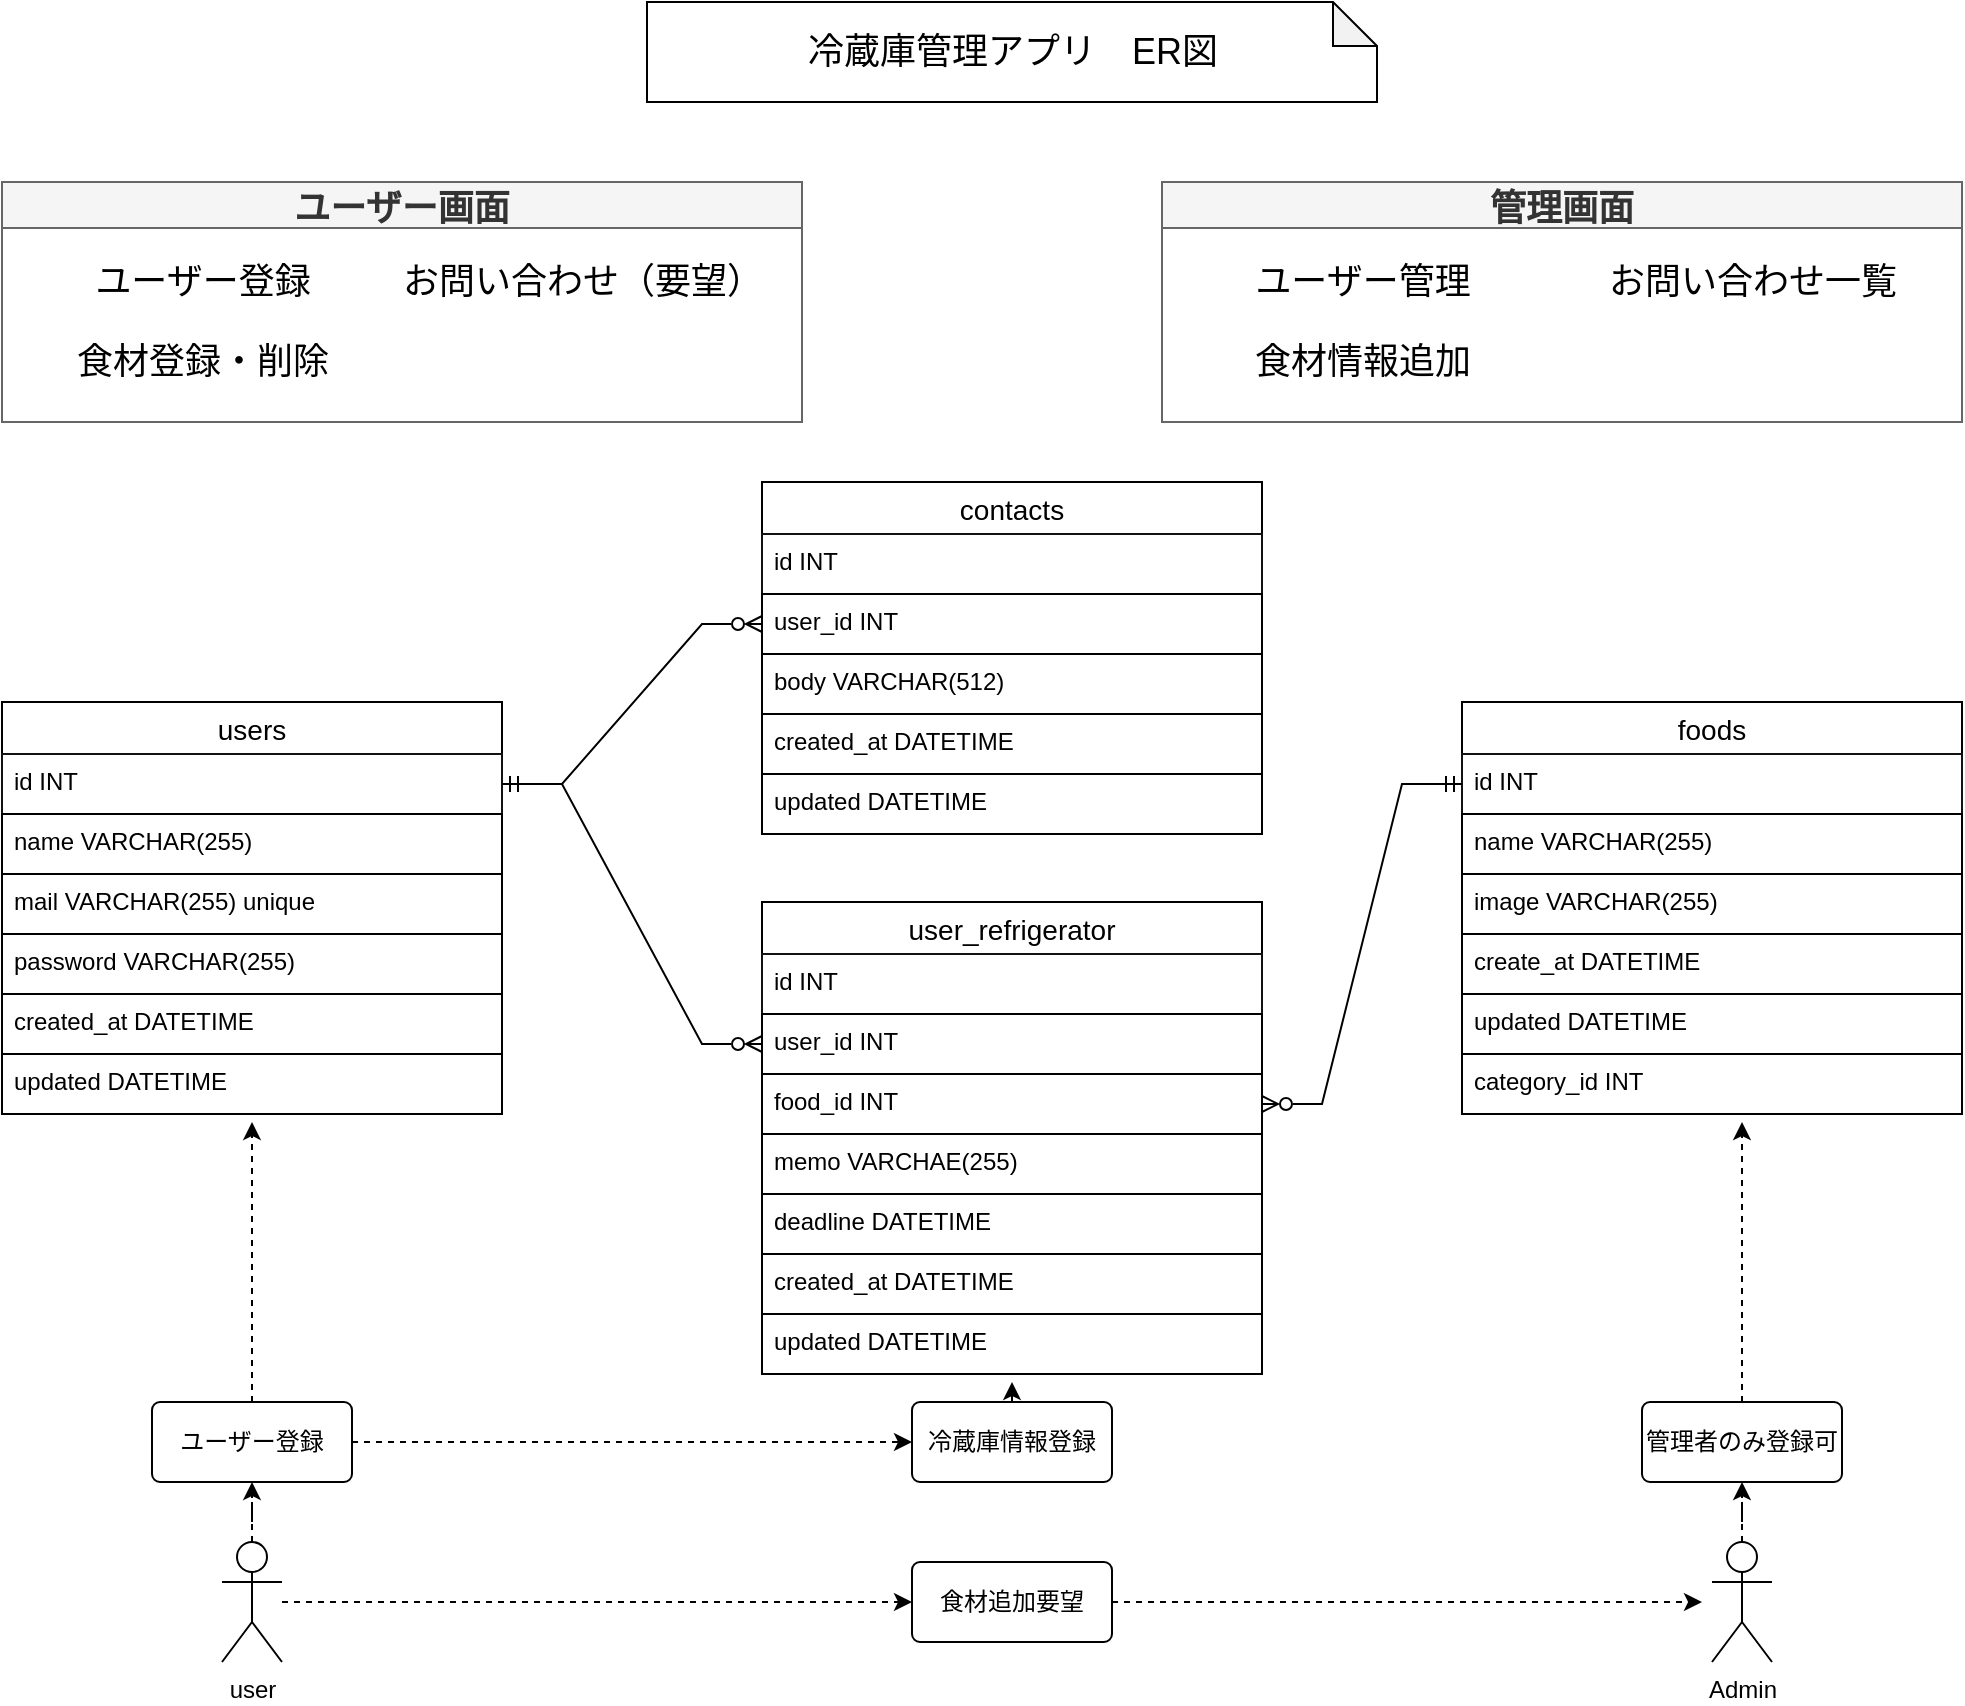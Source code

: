 <mxfile version="20.2.3" type="device"><diagram id="R2lEEEUBdFMjLlhIrx00" name="Page-1"><mxGraphModel dx="498" dy="1410" grid="1" gridSize="10" guides="1" tooltips="1" connect="1" arrows="1" fold="1" page="1" pageScale="1" pageWidth="850" pageHeight="1100" math="0" shadow="0" extFonts="Permanent Marker^https://fonts.googleapis.com/css?family=Permanent+Marker"><root><mxCell id="0"/><mxCell id="1" parent="0"/><mxCell id="7YcwdD1IMy-3RrJlv6V8-61" style="edgeStyle=entityRelationEdgeStyle;rounded=0;orthogonalLoop=1;jettySize=auto;html=1;exitX=1;exitY=0.5;exitDx=0;exitDy=0;entryX=0;entryY=0.5;entryDx=0;entryDy=0;endArrow=ERzeroToMany;endFill=0;" edge="1" parent="1" source="7YcwdD1IMy-3RrJlv6V8-2" target="7YcwdD1IMy-3RrJlv6V8-29"><mxGeometry relative="1" as="geometry"><mxPoint x="400" y="363" as="targetPoint"/></mxGeometry></mxCell><mxCell id="7YcwdD1IMy-3RrJlv6V8-1" value="users" style="swimlane;fontStyle=0;childLayout=stackLayout;horizontal=1;startSize=26;horizontalStack=0;resizeParent=1;resizeParentMax=0;resizeLast=0;collapsible=1;marginBottom=0;align=center;fontSize=14;" vertex="1" parent="1"><mxGeometry x="30" y="160" width="250" height="206" as="geometry"><mxRectangle x="120" y="260" width="70" height="30" as="alternateBounds"/></mxGeometry></mxCell><mxCell id="7YcwdD1IMy-3RrJlv6V8-2" value="id INT" style="text;strokeColor=#121212;fillColor=none;spacingLeft=4;spacingRight=4;overflow=hidden;rotatable=0;points=[[0,0.5],[1,0.5]];portConstraint=eastwest;fontSize=12;" vertex="1" parent="7YcwdD1IMy-3RrJlv6V8-1"><mxGeometry y="26" width="250" height="30" as="geometry"/></mxCell><mxCell id="7YcwdD1IMy-3RrJlv6V8-3" value="name VARCHAR(255)" style="text;strokeColor=#000000;fillColor=none;spacingLeft=4;spacingRight=4;overflow=hidden;rotatable=0;points=[[0,0.5],[1,0.5]];portConstraint=eastwest;fontSize=12;" vertex="1" parent="7YcwdD1IMy-3RrJlv6V8-1"><mxGeometry y="56" width="250" height="30" as="geometry"/></mxCell><mxCell id="7YcwdD1IMy-3RrJlv6V8-4" value="mail VARCHAR(255) unique" style="text;strokeColor=#000000;fillColor=none;spacingLeft=4;spacingRight=4;overflow=hidden;rotatable=0;points=[[0,0.5],[1,0.5]];portConstraint=eastwest;fontSize=12;" vertex="1" parent="7YcwdD1IMy-3RrJlv6V8-1"><mxGeometry y="86" width="250" height="30" as="geometry"/></mxCell><mxCell id="7YcwdD1IMy-3RrJlv6V8-14" value="password VARCHAR(255)" style="text;strokeColor=#000000;fillColor=none;spacingLeft=4;spacingRight=4;overflow=hidden;rotatable=0;points=[[0,0.5],[1,0.5]];portConstraint=eastwest;fontSize=12;" vertex="1" parent="7YcwdD1IMy-3RrJlv6V8-1"><mxGeometry y="116" width="250" height="30" as="geometry"/></mxCell><mxCell id="7YcwdD1IMy-3RrJlv6V8-15" value="created_at DATETIME" style="text;strokeColor=#000000;fillColor=none;spacingLeft=4;spacingRight=4;overflow=hidden;rotatable=0;points=[[0,0.5],[1,0.5]];portConstraint=eastwest;fontSize=12;" vertex="1" parent="7YcwdD1IMy-3RrJlv6V8-1"><mxGeometry y="146" width="250" height="30" as="geometry"/></mxCell><mxCell id="7YcwdD1IMy-3RrJlv6V8-33" value="updated DATETIME" style="text;strokeColor=#000000;fillColor=none;spacingLeft=4;spacingRight=4;overflow=hidden;rotatable=0;points=[[0,0.5],[1,0.5]];portConstraint=eastwest;fontSize=12;" vertex="1" parent="7YcwdD1IMy-3RrJlv6V8-1"><mxGeometry y="176" width="250" height="30" as="geometry"/></mxCell><mxCell id="7YcwdD1IMy-3RrJlv6V8-20" value="foods" style="swimlane;fontStyle=0;childLayout=stackLayout;horizontal=1;startSize=26;horizontalStack=0;resizeParent=1;resizeParentMax=0;resizeLast=0;collapsible=1;marginBottom=0;align=center;fontSize=14;" vertex="1" parent="1"><mxGeometry x="760" y="160" width="250" height="206" as="geometry"><mxRectangle x="120" y="260" width="70" height="30" as="alternateBounds"/></mxGeometry></mxCell><mxCell id="7YcwdD1IMy-3RrJlv6V8-21" value="id INT" style="text;strokeColor=#121212;fillColor=none;spacingLeft=4;spacingRight=4;overflow=hidden;rotatable=0;points=[[0,0.5],[1,0.5]];portConstraint=eastwest;fontSize=12;" vertex="1" parent="7YcwdD1IMy-3RrJlv6V8-20"><mxGeometry y="26" width="250" height="30" as="geometry"/></mxCell><mxCell id="7YcwdD1IMy-3RrJlv6V8-22" value="name VARCHAR(255)" style="text;strokeColor=#000000;fillColor=none;spacingLeft=4;spacingRight=4;overflow=hidden;rotatable=0;points=[[0,0.5],[1,0.5]];portConstraint=eastwest;fontSize=12;" vertex="1" parent="7YcwdD1IMy-3RrJlv6V8-20"><mxGeometry y="56" width="250" height="30" as="geometry"/></mxCell><mxCell id="7YcwdD1IMy-3RrJlv6V8-25" value="image VARCHAR(255)" style="text;strokeColor=#000000;fillColor=none;spacingLeft=4;spacingRight=4;overflow=hidden;rotatable=0;points=[[0,0.5],[1,0.5]];portConstraint=eastwest;fontSize=12;" vertex="1" parent="7YcwdD1IMy-3RrJlv6V8-20"><mxGeometry y="86" width="250" height="30" as="geometry"/></mxCell><mxCell id="7YcwdD1IMy-3RrJlv6V8-26" value="create_at DATETIME" style="text;strokeColor=#000000;fillColor=none;spacingLeft=4;spacingRight=4;overflow=hidden;rotatable=0;points=[[0,0.5],[1,0.5]];portConstraint=eastwest;fontSize=12;" vertex="1" parent="7YcwdD1IMy-3RrJlv6V8-20"><mxGeometry y="116" width="250" height="30" as="geometry"/></mxCell><mxCell id="7YcwdD1IMy-3RrJlv6V8-37" value="updated DATETIME" style="text;strokeColor=#000000;fillColor=none;spacingLeft=4;spacingRight=4;overflow=hidden;rotatable=0;points=[[0,0.5],[1,0.5]];portConstraint=eastwest;fontSize=12;" vertex="1" parent="7YcwdD1IMy-3RrJlv6V8-20"><mxGeometry y="146" width="250" height="30" as="geometry"/></mxCell><mxCell id="7YcwdD1IMy-3RrJlv6V8-93" value="category_id INT" style="text;strokeColor=#000000;fillColor=none;spacingLeft=4;spacingRight=4;overflow=hidden;rotatable=0;points=[[0,0.5],[1,0.5]];portConstraint=eastwest;fontSize=12;" vertex="1" parent="7YcwdD1IMy-3RrJlv6V8-20"><mxGeometry y="176" width="250" height="30" as="geometry"/></mxCell><mxCell id="7YcwdD1IMy-3RrJlv6V8-27" value="user_refrigerator" style="swimlane;fontStyle=0;childLayout=stackLayout;horizontal=1;startSize=26;horizontalStack=0;resizeParent=1;resizeParentMax=0;resizeLast=0;collapsible=1;marginBottom=0;align=center;fontSize=14;" vertex="1" parent="1"><mxGeometry x="410" y="260" width="250" height="236" as="geometry"><mxRectangle x="120" y="260" width="70" height="30" as="alternateBounds"/></mxGeometry></mxCell><mxCell id="7YcwdD1IMy-3RrJlv6V8-28" value="id INT" style="text;strokeColor=#121212;fillColor=none;spacingLeft=4;spacingRight=4;overflow=hidden;rotatable=0;points=[[0,0.5],[1,0.5]];portConstraint=eastwest;fontSize=12;" vertex="1" parent="7YcwdD1IMy-3RrJlv6V8-27"><mxGeometry y="26" width="250" height="30" as="geometry"/></mxCell><mxCell id="7YcwdD1IMy-3RrJlv6V8-29" value="user_id INT" style="text;strokeColor=#000000;fillColor=none;spacingLeft=4;spacingRight=4;overflow=hidden;rotatable=0;points=[[0,0.5],[1,0.5]];portConstraint=eastwest;fontSize=12;" vertex="1" parent="7YcwdD1IMy-3RrJlv6V8-27"><mxGeometry y="56" width="250" height="30" as="geometry"/></mxCell><mxCell id="7YcwdD1IMy-3RrJlv6V8-30" value="food_id INT" style="text;strokeColor=#000000;fillColor=none;spacingLeft=4;spacingRight=4;overflow=hidden;rotatable=0;points=[[0,0.5],[1,0.5]];portConstraint=eastwest;fontSize=12;" vertex="1" parent="7YcwdD1IMy-3RrJlv6V8-27"><mxGeometry y="86" width="250" height="30" as="geometry"/></mxCell><mxCell id="7YcwdD1IMy-3RrJlv6V8-95" value="memo VARCHAE(255)" style="text;strokeColor=#000000;fillColor=none;spacingLeft=4;spacingRight=4;overflow=hidden;rotatable=0;points=[[0,0.5],[1,0.5]];portConstraint=eastwest;fontSize=12;" vertex="1" parent="7YcwdD1IMy-3RrJlv6V8-27"><mxGeometry y="116" width="250" height="30" as="geometry"/></mxCell><mxCell id="7YcwdD1IMy-3RrJlv6V8-38" value="deadline DATETIME" style="text;strokeColor=#000000;fillColor=none;spacingLeft=4;spacingRight=4;overflow=hidden;rotatable=0;points=[[0,0.5],[1,0.5]];portConstraint=eastwest;fontSize=12;" vertex="1" parent="7YcwdD1IMy-3RrJlv6V8-27"><mxGeometry y="146" width="250" height="30" as="geometry"/></mxCell><mxCell id="7YcwdD1IMy-3RrJlv6V8-32" value="created_at DATETIME" style="text;strokeColor=#000000;fillColor=none;spacingLeft=4;spacingRight=4;overflow=hidden;rotatable=0;points=[[0,0.5],[1,0.5]];portConstraint=eastwest;fontSize=12;" vertex="1" parent="7YcwdD1IMy-3RrJlv6V8-27"><mxGeometry y="176" width="250" height="30" as="geometry"/></mxCell><mxCell id="7YcwdD1IMy-3RrJlv6V8-36" value="updated DATETIME" style="text;strokeColor=#000000;fillColor=none;spacingLeft=4;spacingRight=4;overflow=hidden;rotatable=0;points=[[0,0.5],[1,0.5]];portConstraint=eastwest;fontSize=12;" vertex="1" parent="7YcwdD1IMy-3RrJlv6V8-27"><mxGeometry y="206" width="250" height="30" as="geometry"/></mxCell><mxCell id="7YcwdD1IMy-3RrJlv6V8-59" style="edgeStyle=orthogonalEdgeStyle;rounded=0;orthogonalLoop=1;jettySize=auto;html=1;dashed=1;" edge="1" parent="1" source="7YcwdD1IMy-3RrJlv6V8-39"><mxGeometry relative="1" as="geometry"><mxPoint x="900" y="370" as="targetPoint"/></mxGeometry></mxCell><mxCell id="7YcwdD1IMy-3RrJlv6V8-39" value="管理者のみ登録可" style="rounded=1;arcSize=10;whiteSpace=wrap;html=1;align=center;strokeColor=#000000;" vertex="1" parent="1"><mxGeometry x="850" y="510" width="100" height="40" as="geometry"/></mxCell><mxCell id="7YcwdD1IMy-3RrJlv6V8-43" style="edgeStyle=orthogonalEdgeStyle;rounded=0;orthogonalLoop=1;jettySize=auto;html=1;dashed=1;" edge="1" parent="1" source="7YcwdD1IMy-3RrJlv6V8-41"><mxGeometry relative="1" as="geometry"><mxPoint x="155" y="370" as="targetPoint"/></mxGeometry></mxCell><mxCell id="7YcwdD1IMy-3RrJlv6V8-67" style="edgeStyle=entityRelationEdgeStyle;rounded=0;orthogonalLoop=1;jettySize=auto;html=1;entryX=0;entryY=0.5;entryDx=0;entryDy=0;endArrow=classic;endFill=1;dashed=1;" edge="1" parent="1" source="7YcwdD1IMy-3RrJlv6V8-41" target="7YcwdD1IMy-3RrJlv6V8-66"><mxGeometry relative="1" as="geometry"/></mxCell><mxCell id="7YcwdD1IMy-3RrJlv6V8-41" value="ユーザー登録" style="rounded=1;arcSize=10;whiteSpace=wrap;html=1;align=center;strokeColor=#000000;" vertex="1" parent="1"><mxGeometry x="105" y="510" width="100" height="40" as="geometry"/></mxCell><mxCell id="7YcwdD1IMy-3RrJlv6V8-45" style="edgeStyle=orthogonalEdgeStyle;rounded=0;orthogonalLoop=1;jettySize=auto;html=1;entryX=0.5;entryY=1;entryDx=0;entryDy=0;dashed=1;" edge="1" parent="1" source="7YcwdD1IMy-3RrJlv6V8-44" target="7YcwdD1IMy-3RrJlv6V8-41"><mxGeometry relative="1" as="geometry"/></mxCell><mxCell id="7YcwdD1IMy-3RrJlv6V8-58" style="edgeStyle=orthogonalEdgeStyle;rounded=0;orthogonalLoop=1;jettySize=auto;html=1;dashed=1;entryX=0;entryY=0.5;entryDx=0;entryDy=0;" edge="1" parent="1" source="7YcwdD1IMy-3RrJlv6V8-44" target="7YcwdD1IMy-3RrJlv6V8-53"><mxGeometry relative="1" as="geometry"><mxPoint x="250" y="460" as="targetPoint"/><Array as="points"><mxPoint x="410" y="610"/><mxPoint x="410" y="610"/></Array></mxGeometry></mxCell><mxCell id="7YcwdD1IMy-3RrJlv6V8-44" value="user&lt;br&gt;" style="shape=umlActor;verticalLabelPosition=bottom;verticalAlign=top;html=1;outlineConnect=0;strokeColor=#000000;" vertex="1" parent="1"><mxGeometry x="140" y="580" width="30" height="60" as="geometry"/></mxCell><mxCell id="7YcwdD1IMy-3RrJlv6V8-49" style="edgeStyle=orthogonalEdgeStyle;rounded=0;orthogonalLoop=1;jettySize=auto;html=1;entryX=0.5;entryY=1;entryDx=0;entryDy=0;dashed=1;" edge="1" parent="1" source="7YcwdD1IMy-3RrJlv6V8-47" target="7YcwdD1IMy-3RrJlv6V8-39"><mxGeometry relative="1" as="geometry"/></mxCell><mxCell id="7YcwdD1IMy-3RrJlv6V8-47" value="Admin" style="shape=umlActor;verticalLabelPosition=bottom;verticalAlign=top;html=1;outlineConnect=0;strokeColor=#000000;" vertex="1" parent="1"><mxGeometry x="885" y="580" width="30" height="60" as="geometry"/></mxCell><mxCell id="7YcwdD1IMy-3RrJlv6V8-60" style="edgeStyle=orthogonalEdgeStyle;rounded=0;orthogonalLoop=1;jettySize=auto;html=1;dashed=1;" edge="1" parent="1" source="7YcwdD1IMy-3RrJlv6V8-53"><mxGeometry relative="1" as="geometry"><mxPoint x="880" y="610" as="targetPoint"/></mxGeometry></mxCell><mxCell id="7YcwdD1IMy-3RrJlv6V8-53" value="食材追加要望" style="rounded=1;arcSize=10;whiteSpace=wrap;html=1;align=center;strokeColor=#000000;" vertex="1" parent="1"><mxGeometry x="485" y="590" width="100" height="40" as="geometry"/></mxCell><mxCell id="7YcwdD1IMy-3RrJlv6V8-64" style="edgeStyle=entityRelationEdgeStyle;rounded=0;orthogonalLoop=1;jettySize=auto;html=1;exitX=0;exitY=0.5;exitDx=0;exitDy=0;entryX=1;entryY=0.5;entryDx=0;entryDy=0;endArrow=ERzeroToMany;endFill=0;startArrow=ERmandOne;startFill=0;" edge="1" parent="1" source="7YcwdD1IMy-3RrJlv6V8-21" target="7YcwdD1IMy-3RrJlv6V8-30"><mxGeometry relative="1" as="geometry"/></mxCell><mxCell id="7YcwdD1IMy-3RrJlv6V8-66" value="冷蔵庫情報登録" style="rounded=1;arcSize=10;whiteSpace=wrap;html=1;align=center;strokeColor=#000000;" vertex="1" parent="1"><mxGeometry x="485" y="510" width="100" height="40" as="geometry"/></mxCell><mxCell id="7YcwdD1IMy-3RrJlv6V8-71" value="" style="endArrow=classic;html=1;rounded=0;dashed=1;" edge="1" parent="1"><mxGeometry width="50" height="50" relative="1" as="geometry"><mxPoint x="535" y="510" as="sourcePoint"/><mxPoint x="535" y="500" as="targetPoint"/></mxGeometry></mxCell><mxCell id="7YcwdD1IMy-3RrJlv6V8-72" value="&lt;font style=&quot;font-size: 18px;&quot;&gt;冷蔵庫管理アプリ　ER図&lt;/font&gt;" style="shape=note;whiteSpace=wrap;html=1;backgroundOutline=1;darkOpacity=0.05;strokeColor=#000000;size=22;" vertex="1" parent="1"><mxGeometry x="352.5" y="-190" width="365" height="50" as="geometry"/></mxCell><mxCell id="7YcwdD1IMy-3RrJlv6V8-75" value="管理画面" style="swimlane;fontSize=18;strokeColor=#666666;fillColor=#f5f5f5;fontColor=#333333;" vertex="1" parent="1"><mxGeometry x="610" y="-100" width="400" height="120" as="geometry"/></mxCell><mxCell id="7YcwdD1IMy-3RrJlv6V8-76" value="ユーザー管理" style="text;html=1;align=center;verticalAlign=middle;resizable=0;points=[];autosize=1;strokeColor=none;fillColor=none;fontSize=18;" vertex="1" parent="7YcwdD1IMy-3RrJlv6V8-75"><mxGeometry x="35" y="30" width="130" height="40" as="geometry"/></mxCell><mxCell id="7YcwdD1IMy-3RrJlv6V8-77" value="食材情報追加" style="text;html=1;align=center;verticalAlign=middle;resizable=0;points=[];autosize=1;strokeColor=none;fillColor=none;fontSize=18;" vertex="1" parent="7YcwdD1IMy-3RrJlv6V8-75"><mxGeometry x="35" y="70" width="130" height="40" as="geometry"/></mxCell><mxCell id="7YcwdD1IMy-3RrJlv6V8-91" value="お問い合わせ一覧" style="text;html=1;align=center;verticalAlign=middle;resizable=0;points=[];autosize=1;strokeColor=none;fillColor=none;fontSize=18;" vertex="1" parent="7YcwdD1IMy-3RrJlv6V8-75"><mxGeometry x="210" y="30" width="170" height="40" as="geometry"/></mxCell><mxCell id="7YcwdD1IMy-3RrJlv6V8-78" value="ユーザー画面" style="swimlane;fontSize=18;strokeColor=#666666;fillColor=#f5f5f5;fontColor=#333333;" vertex="1" parent="1"><mxGeometry x="30" y="-100" width="400" height="120" as="geometry"/></mxCell><mxCell id="7YcwdD1IMy-3RrJlv6V8-80" value="ユーザー登録&lt;span style=&quot;color: rgba(0, 0, 0, 0); font-family: monospace; font-size: 0px; text-align: start;&quot;&gt;%3CmxGraphModel%3E%3Croot%3E%3CmxCell%20id%3D%220%22%2F%3E%3CmxCell%20id%3D%221%22%20parent%3D%220%22%2F%3E%3CmxCell%20id%3D%222%22%20value%3D%22%E9%A3%9F%E6%9D%90%E8%BF%BD%E5%8A%A0%22%20style%3D%22text%3Bhtml%3D1%3Balign%3Dcenter%3BverticalAlign%3Dmiddle%3Bresizable%3D0%3Bpoints%3D%5B%5D%3Bautosize%3D1%3BstrokeColor%3Dnone%3BfillColor%3Dnone%3BfontSize%3D18%3B%22%20vertex%3D%221%22%20parent%3D%221%22%3E%3CmxGeometry%20x%3D%22100%22%20y%3D%22-120%22%20width%3D%22100%22%20height%3D%2240%22%20as%3D%22geometry%22%2F%3E%3C%2FmxCell%3E%3C%2Froot%3E%3C%2FmxGraphModel%3E&lt;/span&gt;" style="text;html=1;align=center;verticalAlign=middle;resizable=0;points=[];autosize=1;strokeColor=none;fillColor=none;fontSize=18;" vertex="1" parent="7YcwdD1IMy-3RrJlv6V8-78"><mxGeometry x="35" y="30" width="130" height="40" as="geometry"/></mxCell><mxCell id="7YcwdD1IMy-3RrJlv6V8-81" value="食材登録・削除&lt;span style=&quot;color: rgba(0, 0, 0, 0); font-family: monospace; font-size: 0px; text-align: start;&quot;&gt;%3CmxGraphModel%3E%3Croot%3E%3CmxCell%20id%3D%220%22%2F%3E%3CmxCell%20id%3D%221%22%20parent%3D%220%22%2F%3E%3CmxCell%20id%3D%222%22%20value%3D%22%E9%A3%9F%E6%9D%90%E8%BF%BD%E5%8A%A0%22%20style%3D%22text%3Bhtml%3D1%3Balign%3Dcenter%3BverticalAlign%3Dmiddle%3Bresizable%3D0%3Bpoints%3D%5B%5D%3Bautosize%3D1%3BstrokeColor%3Dnone%3BfillColor%3Dnone%3BfontSize%3D18%3B%22%20vertex%3D%221%22%20parent%3D%221%22%3E%3CmxGeometry%20x%3D%22100%22%20y%3D%22-120%22%20width%3D%22100%22%20height%3D%2240%22%20as%3D%22geometry%22%2F%3E%3C%2FmxCell%3E%3C%2Froot%3E%3C%2FmxGraphModel%3E・&lt;/span&gt;" style="text;html=1;align=center;verticalAlign=middle;resizable=0;points=[];autosize=1;strokeColor=none;fillColor=none;fontSize=18;" vertex="1" parent="7YcwdD1IMy-3RrJlv6V8-78"><mxGeometry x="25" y="70" width="150" height="40" as="geometry"/></mxCell><mxCell id="7YcwdD1IMy-3RrJlv6V8-82" value="お問い合わせ（要望）" style="text;html=1;align=center;verticalAlign=middle;resizable=0;points=[];autosize=1;strokeColor=none;fillColor=none;fontSize=18;" vertex="1" parent="7YcwdD1IMy-3RrJlv6V8-78"><mxGeometry x="190" y="30" width="200" height="40" as="geometry"/></mxCell><mxCell id="7YcwdD1IMy-3RrJlv6V8-83" value="contacts" style="swimlane;fontStyle=0;childLayout=stackLayout;horizontal=1;startSize=26;horizontalStack=0;resizeParent=1;resizeParentMax=0;resizeLast=0;collapsible=1;marginBottom=0;align=center;fontSize=14;" vertex="1" parent="1"><mxGeometry x="410" y="50" width="250" height="176" as="geometry"><mxRectangle x="120" y="260" width="70" height="30" as="alternateBounds"/></mxGeometry></mxCell><mxCell id="7YcwdD1IMy-3RrJlv6V8-84" value="id INT" style="text;strokeColor=#121212;fillColor=none;spacingLeft=4;spacingRight=4;overflow=hidden;rotatable=0;points=[[0,0.5],[1,0.5]];portConstraint=eastwest;fontSize=12;" vertex="1" parent="7YcwdD1IMy-3RrJlv6V8-83"><mxGeometry y="26" width="250" height="30" as="geometry"/></mxCell><mxCell id="7YcwdD1IMy-3RrJlv6V8-85" value="user_id INT" style="text;strokeColor=#000000;fillColor=none;spacingLeft=4;spacingRight=4;overflow=hidden;rotatable=0;points=[[0,0.5],[1,0.5]];portConstraint=eastwest;fontSize=12;" vertex="1" parent="7YcwdD1IMy-3RrJlv6V8-83"><mxGeometry y="56" width="250" height="30" as="geometry"/></mxCell><mxCell id="7YcwdD1IMy-3RrJlv6V8-87" value="body VARCHAR(512)" style="text;strokeColor=#000000;fillColor=none;spacingLeft=4;spacingRight=4;overflow=hidden;rotatable=0;points=[[0,0.5],[1,0.5]];portConstraint=eastwest;fontSize=12;" vertex="1" parent="7YcwdD1IMy-3RrJlv6V8-83"><mxGeometry y="86" width="250" height="30" as="geometry"/></mxCell><mxCell id="7YcwdD1IMy-3RrJlv6V8-88" value="created_at DATETIME" style="text;strokeColor=#000000;fillColor=none;spacingLeft=4;spacingRight=4;overflow=hidden;rotatable=0;points=[[0,0.5],[1,0.5]];portConstraint=eastwest;fontSize=12;" vertex="1" parent="7YcwdD1IMy-3RrJlv6V8-83"><mxGeometry y="116" width="250" height="30" as="geometry"/></mxCell><mxCell id="7YcwdD1IMy-3RrJlv6V8-89" value="updated DATETIME" style="text;strokeColor=#000000;fillColor=none;spacingLeft=4;spacingRight=4;overflow=hidden;rotatable=0;points=[[0,0.5],[1,0.5]];portConstraint=eastwest;fontSize=12;" vertex="1" parent="7YcwdD1IMy-3RrJlv6V8-83"><mxGeometry y="146" width="250" height="30" as="geometry"/></mxCell><mxCell id="7YcwdD1IMy-3RrJlv6V8-90" style="edgeStyle=entityRelationEdgeStyle;rounded=0;orthogonalLoop=1;jettySize=auto;html=1;exitX=1;exitY=0.5;exitDx=0;exitDy=0;entryX=0;entryY=0.5;entryDx=0;entryDy=0;endArrow=ERzeroToMany;endFill=0;startArrow=ERmandOne;startFill=0;" edge="1" parent="1" source="7YcwdD1IMy-3RrJlv6V8-2" target="7YcwdD1IMy-3RrJlv6V8-85"><mxGeometry relative="1" as="geometry"><mxPoint x="420" y="341" as="targetPoint"/><mxPoint x="290" y="311" as="sourcePoint"/></mxGeometry></mxCell></root></mxGraphModel></diagram></mxfile>